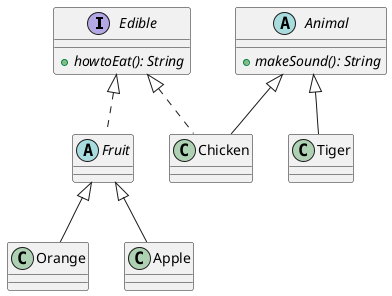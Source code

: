 @startuml

interface Edible {
    + {abstract} howtoEat(): String
}

abstract class Animal {
    + {abstract} makeSound(): String
}

class Tiger extends Animal

class Chicken extends Animal implements Edible

abstract class Fruit implements Edible

class Orange extends Fruit

class Apple extends Fruit

@enduml
